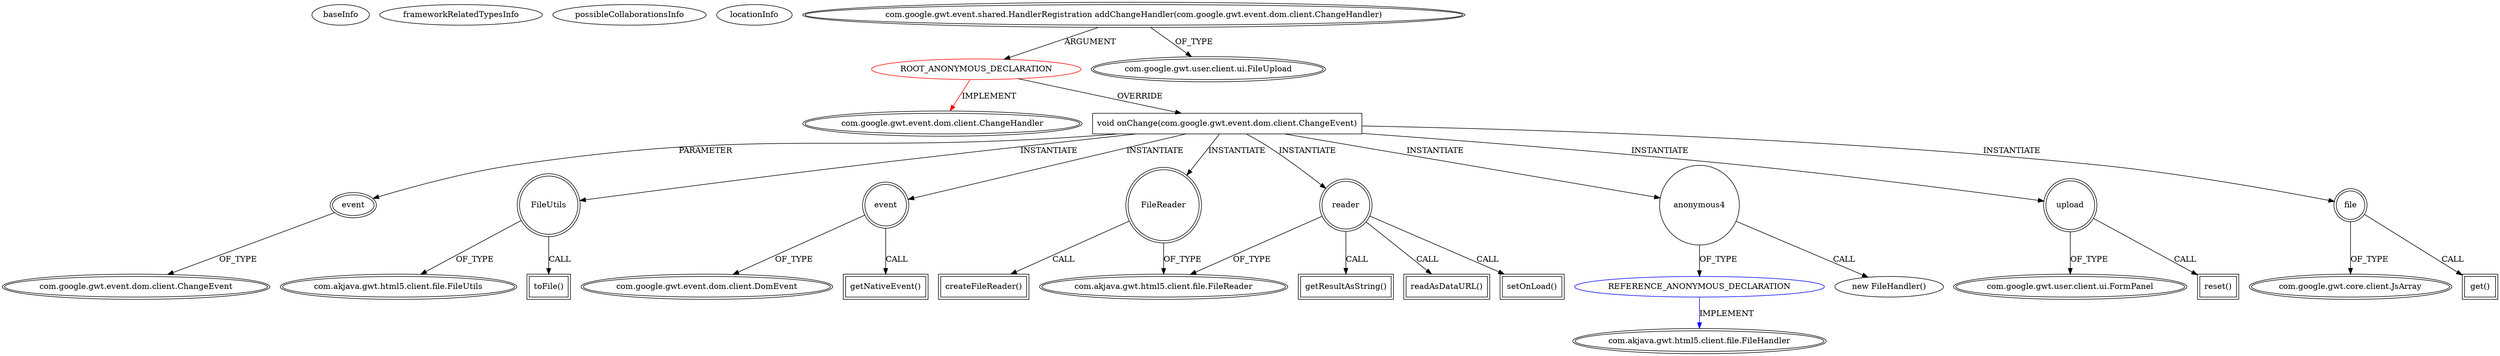digraph {
baseInfo[graphId=582,category="extension_graph",isAnonymous=true,possibleRelation=true]
frameworkRelatedTypesInfo[0="com.google.gwt.event.dom.client.ChangeHandler"]
possibleCollaborationsInfo[0="582~OVERRIDING_METHOD_DECLARATION-INSTANTIATION-~com.google.gwt.event.dom.client.ChangeHandler ~com.akjava.gwt.html5.client.file.FileHandler ~true~true"]
locationInfo[projectName="akjava-GWT-Hangouts",filePath="/akjava-GWT-Hangouts/GWT-Hangouts-master/apps/sound-player/src/com/akjava/gwt/hangout/soundplayer/client/ExtraTest.java",contextSignature="void ExtraTest()",graphId="582"]
0[label="ROOT_ANONYMOUS_DECLARATION",vertexType="ROOT_ANONYMOUS_DECLARATION",isFrameworkType=false,color=red]
1[label="com.google.gwt.event.dom.client.ChangeHandler",vertexType="FRAMEWORK_INTERFACE_TYPE",isFrameworkType=true,peripheries=2]
2[label="com.google.gwt.event.shared.HandlerRegistration addChangeHandler(com.google.gwt.event.dom.client.ChangeHandler)",vertexType="OUTSIDE_CALL",isFrameworkType=true,peripheries=2]
3[label="com.google.gwt.user.client.ui.FileUpload",vertexType="FRAMEWORK_CLASS_TYPE",isFrameworkType=true,peripheries=2]
4[label="void onChange(com.google.gwt.event.dom.client.ChangeEvent)",vertexType="OVERRIDING_METHOD_DECLARATION",isFrameworkType=false,shape=box]
5[label="event",vertexType="PARAMETER_DECLARATION",isFrameworkType=true,peripheries=2]
6[label="com.google.gwt.event.dom.client.ChangeEvent",vertexType="FRAMEWORK_CLASS_TYPE",isFrameworkType=true,peripheries=2]
7[label="FileUtils",vertexType="VARIABLE_EXPRESION",isFrameworkType=true,peripheries=2,shape=circle]
9[label="com.akjava.gwt.html5.client.file.FileUtils",vertexType="FRAMEWORK_CLASS_TYPE",isFrameworkType=true,peripheries=2]
8[label="toFile()",vertexType="INSIDE_CALL",isFrameworkType=true,peripheries=2,shape=box]
10[label="event",vertexType="VARIABLE_EXPRESION",isFrameworkType=true,peripheries=2,shape=circle]
12[label="com.google.gwt.event.dom.client.DomEvent",vertexType="FRAMEWORK_CLASS_TYPE",isFrameworkType=true,peripheries=2]
11[label="getNativeEvent()",vertexType="INSIDE_CALL",isFrameworkType=true,peripheries=2,shape=box]
13[label="FileReader",vertexType="VARIABLE_EXPRESION",isFrameworkType=true,peripheries=2,shape=circle]
15[label="com.akjava.gwt.html5.client.file.FileReader",vertexType="FRAMEWORK_CLASS_TYPE",isFrameworkType=true,peripheries=2]
14[label="createFileReader()",vertexType="INSIDE_CALL",isFrameworkType=true,peripheries=2,shape=box]
16[label="reader",vertexType="VARIABLE_EXPRESION",isFrameworkType=true,peripheries=2,shape=circle]
17[label="setOnLoad()",vertexType="INSIDE_CALL",isFrameworkType=true,peripheries=2,shape=box]
20[label="anonymous4",vertexType="VARIABLE_EXPRESION",isFrameworkType=false,shape=circle]
21[label="REFERENCE_ANONYMOUS_DECLARATION",vertexType="REFERENCE_ANONYMOUS_DECLARATION",isFrameworkType=false,color=blue]
22[label="com.akjava.gwt.html5.client.file.FileHandler",vertexType="FRAMEWORK_INTERFACE_TYPE",isFrameworkType=true,peripheries=2]
19[label="new FileHandler()",vertexType="CONSTRUCTOR_CALL",isFrameworkType=false]
24[label="getResultAsString()",vertexType="INSIDE_CALL",isFrameworkType=true,peripheries=2,shape=box]
25[label="upload",vertexType="VARIABLE_EXPRESION",isFrameworkType=true,peripheries=2,shape=circle]
27[label="com.google.gwt.user.client.ui.FormPanel",vertexType="FRAMEWORK_CLASS_TYPE",isFrameworkType=true,peripheries=2]
26[label="reset()",vertexType="INSIDE_CALL",isFrameworkType=true,peripheries=2,shape=box]
29[label="readAsDataURL()",vertexType="INSIDE_CALL",isFrameworkType=true,peripheries=2,shape=box]
30[label="file",vertexType="VARIABLE_EXPRESION",isFrameworkType=true,peripheries=2,shape=circle]
32[label="com.google.gwt.core.client.JsArray",vertexType="FRAMEWORK_CLASS_TYPE",isFrameworkType=true,peripheries=2]
31[label="get()",vertexType="INSIDE_CALL",isFrameworkType=true,peripheries=2,shape=box]
0->1[label="IMPLEMENT",color=red]
2->0[label="ARGUMENT"]
2->3[label="OF_TYPE"]
0->4[label="OVERRIDE"]
5->6[label="OF_TYPE"]
4->5[label="PARAMETER"]
4->7[label="INSTANTIATE"]
7->9[label="OF_TYPE"]
7->8[label="CALL"]
4->10[label="INSTANTIATE"]
10->12[label="OF_TYPE"]
10->11[label="CALL"]
4->13[label="INSTANTIATE"]
13->15[label="OF_TYPE"]
13->14[label="CALL"]
4->16[label="INSTANTIATE"]
16->15[label="OF_TYPE"]
16->17[label="CALL"]
4->20[label="INSTANTIATE"]
21->22[label="IMPLEMENT",color=blue]
20->21[label="OF_TYPE"]
20->19[label="CALL"]
16->24[label="CALL"]
4->25[label="INSTANTIATE"]
25->27[label="OF_TYPE"]
25->26[label="CALL"]
16->29[label="CALL"]
4->30[label="INSTANTIATE"]
30->32[label="OF_TYPE"]
30->31[label="CALL"]
}
